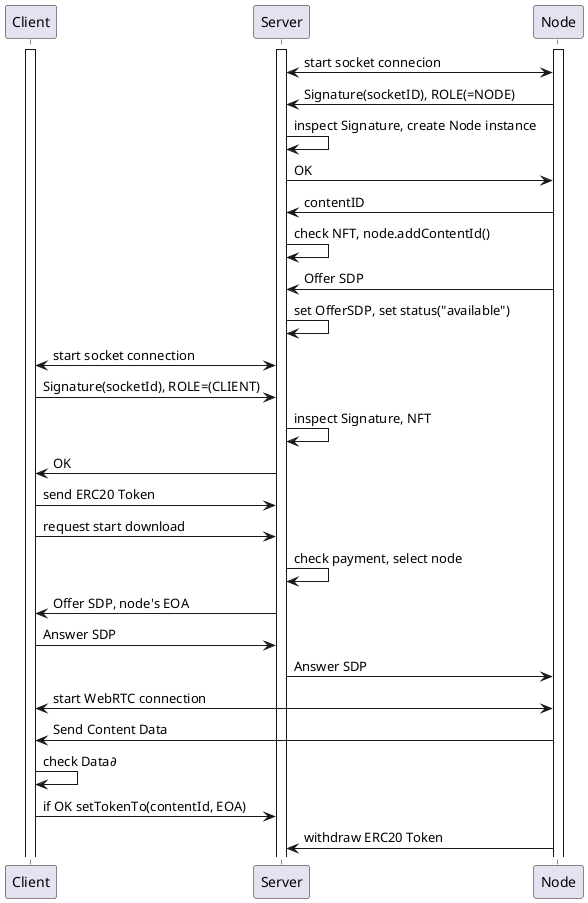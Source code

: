 @startuml P2PFileSharing

participant Client
participant Server
participant Node

activate Server
activate Client
activate Node
Node<->Server: start socket connecion
Node->Server: Signature(socketID), ROLE(=NODE)
Server->Server: inspect Signature, create Node instance
Server->Node: OK
Node->Server: contentID
Server->Server: check NFT, node.addContentId()
Node->Server: Offer SDP
Server->Server: set OfferSDP, set status("available")
Client<->Server: start socket connection
Client->Server: Signature(socketId), ROLE=(CLIENT)
Server->Server: inspect Signature, NFT
Server->Client: OK
Client->Server: send ERC20 Token
Client->Server: request start download
Server->Server: check payment, select node
Server->Client: Offer SDP, node's EOA
Client->Server: Answer SDP
Server->Node: Answer SDP
Client<->Node: start WebRTC connection
Node->Client: Send Content Data
Client->Client: check Data∂
Client->Server: if OK setTokenTo(contentId, EOA)
Node->Server: withdraw ERC20 Token
@enduml